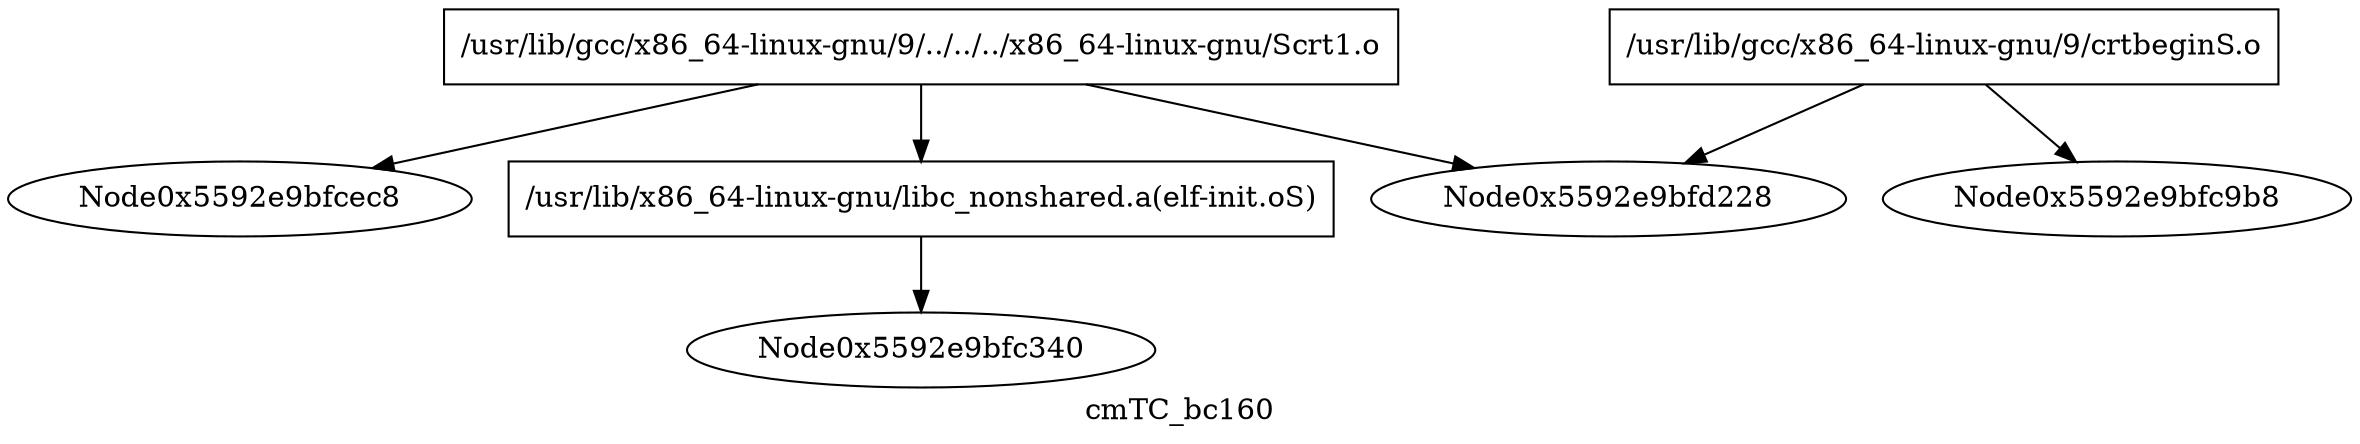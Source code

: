 digraph "cmTC_bc160" {
	label="cmTC_bc160";

	Node0x5592e9bfd300 [shape=record,label="{/usr/lib/gcc/x86_64-linux-gnu/9/../../../x86_64-linux-gnu/Scrt1.o}"];
	Node0x5592e9bfd300 -> Node0x5592e9bfcec8;
	Node0x5592e9bfd300 -> Node0x5592e9bfc538;
	Node0x5592e9bfd300 -> Node0x5592e9bfd228;
	Node0x5592e9bfce80 [shape=record,label="{/usr/lib/gcc/x86_64-linux-gnu/9/crtbeginS.o}"];
	Node0x5592e9bfce80 -> Node0x5592e9bfc9b8;
	Node0x5592e9bfce80 -> Node0x5592e9bfd228;
	Node0x5592e9bfc538 [shape=record,label="{/usr/lib/x86_64-linux-gnu/libc_nonshared.a(elf-init.oS)}"];
	Node0x5592e9bfc538 -> Node0x5592e9bfc340;
}

